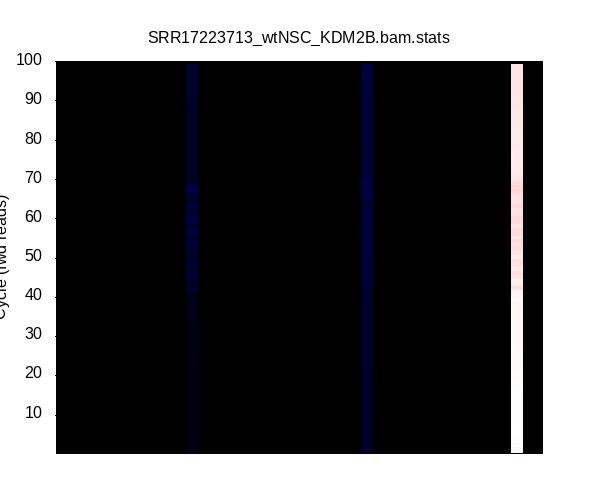 
            set terminal png size 600,500 truecolor
            set output "SRR17223713_wtNSC_KDM2B_stats/quals-hm.png"
            unset key
            unset colorbox
            set palette defined (0 0 0 0, 1 0 0 1, 3 0 1 0, 4 1 0 0, 6 1 1 1)
            set cbrange [0:38186264]
            set yrange  [0:100]
            set xrange  [0:39]
            set view map
            set multiplot
            set rmargin 0
            set lmargin 0
            set tmargin 0
            set bmargin 0
            
            set obj 1 rectangle behind from first 0,0 to first 39,100
            set obj 1 fillstyle solid 1.0 fillcolor rgbcolor "black"
            set ylabel "Cycle (fwd reads)" offset character -1,0
            unset ytics
            set ytics ("10" 10,"20" 20,"30" 30,"40" 40,"50" 50,"60" 60,"70" 70,"80" 80,"90" 90,"100" 100)
            unset xtics
            set title "SRR17223713_wtNSC_KDM2B.bam.stats" noenhanced
            splot '-' matrix with image
        	0	0	0	0	0	0	0	0	0	0	0	703515	0	0	0	0	0	0	0	0	0	0	0	0	0	1043961	0	0	0	0	0	0	0	0	0	0	0	37649070	0
	0	0	8800	0	0	0	0	0	0	0	0	536002	0	0	0	0	0	0	0	0	0	0	0	0	0	1022281	0	0	0	0	0	0	0	0	0	0	0	37829463	0
	0	0	914	0	0	0	0	0	0	0	0	447885	0	0	0	0	0	0	0	0	0	0	0	0	0	930938	0	0	0	0	0	0	0	0	0	0	0	38016809	0
	0	0	0	0	0	0	0	0	0	0	0	394189	0	0	0	0	0	0	0	0	0	0	0	0	0	889369	0	0	0	0	0	0	0	0	0	0	0	38112988	0
	0	0	0	0	0	0	0	0	0	0	0	372652	0	0	0	0	0	0	0	0	0	0	0	0	0	872189	0	0	0	0	0	0	0	0	0	0	0	38151705	0
	0	0	0	0	0	0	0	0	0	0	0	355498	0	0	0	0	0	0	0	0	0	0	0	0	0	854784	0	0	0	0	0	0	0	0	0	0	0	38186264	0
	0	0	0	0	0	0	0	0	0	0	0	360073	0	0	0	0	0	0	0	0	0	0	0	0	0	898652	0	0	0	0	0	0	0	0	0	0	0	38137821	0
	0	0	0	0	0	0	0	0	0	0	0	344951	0	0	0	0	0	0	0	0	0	0	0	0	0	884862	0	0	0	0	0	0	0	0	0	0	0	38166733	0
	0	0	0	0	0	0	0	0	0	0	0	351170	0	0	0	0	0	0	0	0	0	0	0	0	0	886257	0	0	0	0	0	0	0	0	0	0	0	38159119	0
	0	0	0	0	0	0	0	0	0	0	0	356302	0	0	0	0	0	0	0	0	0	0	0	0	0	928757	0	0	0	0	0	0	0	0	0	0	0	38111487	0
	0	0	572	0	0	0	0	0	0	0	0	363037	0	0	0	0	0	0	0	0	0	0	0	0	0	917428	0	0	0	0	0	0	0	0	0	0	0	38115509	0
	0	0	0	0	0	0	0	0	0	0	0	359884	0	0	0	0	0	0	0	0	0	0	0	0	0	913324	0	0	0	0	0	0	0	0	0	0	0	38123338	0
	0	0	388	0	0	0	0	0	0	0	0	362130	0	0	0	0	0	0	0	0	0	0	0	0	0	929906	0	0	0	0	0	0	0	0	0	0	0	38104122	0
	0	0	0	0	0	0	0	0	0	0	0	367856	0	0	0	0	0	0	0	0	0	0	0	0	0	945636	0	0	0	0	0	0	0	0	0	0	0	38083054	0
	0	0	0	0	0	0	0	0	0	0	0	369595	0	0	0	0	0	0	0	0	0	0	0	0	0	949206	0	0	0	0	0	0	0	0	0	0	0	38077745	0
	0	0	0	0	0	0	0	0	0	0	0	367845	0	0	0	0	0	0	0	0	0	0	0	0	0	939507	0	0	0	0	0	0	0	0	0	0	0	38089194	0
	0	0	0	0	0	0	0	0	0	0	0	376086	0	0	0	0	0	0	0	0	0	0	0	0	0	949261	0	0	0	0	0	0	0	0	0	0	0	38071199	0
	0	0	0	0	0	0	0	0	0	0	0	379216	0	0	0	0	0	0	0	0	0	0	0	0	0	964582	0	0	0	0	0	0	0	0	0	0	0	38052748	0
	0	0	0	0	0	0	0	0	0	0	0	377164	0	0	0	0	0	0	0	0	0	0	0	0	0	959914	0	0	0	0	0	0	0	0	0	0	0	38059468	0
	0	0	0	0	0	0	0	0	0	0	0	403225	0	0	0	0	0	0	0	0	0	0	0	0	0	1000665	0	0	0	0	0	0	0	0	0	0	0	37992656	0
	0	0	0	0	0	0	0	0	0	0	0	386943	0	0	0	0	0	0	0	0	0	0	0	0	0	963305	0	0	0	0	0	0	0	0	0	0	0	38046298	0
	0	0	0	0	0	0	0	0	0	0	0	407286	0	0	0	0	0	0	0	0	0	0	0	0	0	1004734	0	0	0	0	0	0	0	0	0	0	0	37984526	0
	0	0	0	0	0	0	0	0	0	0	0	403124	0	0	0	0	0	0	0	0	0	0	0	0	0	999608	0	0	0	0	0	0	0	0	0	0	0	37993814	0
	0	0	0	0	0	0	0	0	0	0	0	421343	0	0	0	0	0	0	0	0	0	0	0	0	0	1023048	0	0	0	0	0	0	0	0	0	0	0	37952155	0
	0	0	0	0	0	0	0	0	0	0	0	433976	0	0	0	0	0	0	0	0	0	0	0	0	0	1040883	0	0	0	0	0	0	0	0	0	0	0	37921687	0
	0	0	0	0	0	0	0	0	0	0	0	480313	0	0	0	0	0	0	0	0	0	0	0	0	0	1037500	0	0	0	0	0	0	0	0	0	0	0	37878733	0
	0	0	0	0	0	0	0	0	0	0	0	490255	0	0	0	0	0	0	0	0	0	0	0	0	0	1041865	0	0	0	0	0	0	0	0	0	0	0	37864426	0
	0	0	0	0	0	0	0	0	0	0	0	488342	0	0	0	0	0	0	0	0	0	0	0	0	0	1034961	0	0	0	0	0	0	0	0	0	0	0	37873243	0
	0	0	0	0	0	0	0	0	0	0	0	501009	0	0	0	0	0	0	0	0	0	0	0	0	0	1037168	0	0	0	0	0	0	0	0	0	0	0	37858369	0
	0	0	0	0	0	0	0	0	0	0	0	522323	0	0	0	0	0	0	0	0	0	0	0	0	0	1069795	0	0	0	0	0	0	0	0	0	0	0	37804428	0
	0	0	0	0	0	0	0	0	0	0	0	521161	0	0	0	0	0	0	0	0	0	0	0	0	0	1072359	0	0	0	0	0	0	0	0	0	0	0	37803026	0
	0	0	0	0	0	0	0	0	0	0	0	526053	0	0	0	0	0	0	0	0	0	0	0	0	0	1076785	0	0	0	0	0	0	0	0	0	0	0	37793708	0
	0	0	0	0	0	0	0	0	0	0	0	533948	0	0	0	0	0	0	0	0	0	0	0	0	0	1071059	0	0	0	0	0	0	0	0	0	0	0	37791539	0
	0	0	0	0	0	0	0	0	0	0	0	545239	0	0	0	0	0	0	0	0	0	0	0	0	0	1081101	0	0	0	0	0	0	0	0	0	0	0	37770206	0
	0	0	0	0	0	0	0	0	0	0	0	556053	0	0	0	0	0	0	0	0	0	0	0	0	0	1081714	0	0	0	0	0	0	0	0	0	0	0	37758779	0
	0	0	0	0	0	0	0	0	0	0	0	567654	0	0	0	0	0	0	0	0	0	0	0	0	0	1094265	0	0	0	0	0	0	0	0	0	0	0	37734627	0
	0	0	0	0	0	0	0	0	0	0	0	574665	0	0	0	0	0	0	0	0	0	0	0	0	0	1119945	0	0	0	0	0	0	0	0	0	0	0	37701936	0
	0	0	0	0	0	0	0	0	0	0	0	578217	0	0	0	0	0	0	0	0	0	0	0	0	0	1102660	0	0	0	0	0	0	0	0	0	0	0	37715669	0
	0	0	35	0	0	0	0	0	0	0	0	595107	0	0	0	0	0	0	0	0	0	0	0	0	0	1111970	0	0	0	0	0	0	0	0	0	0	0	37689434	0
	0	0	0	0	0	0	0	0	0	0	0	594840	0	0	0	0	0	0	0	0	0	0	0	0	0	1139177	0	0	0	0	0	0	0	0	0	0	0	37662529	0
	0	0	17	0	0	0	0	0	0	0	0	641861	0	0	0	0	0	0	0	0	0	0	0	0	0	1197451	0	0	0	0	0	0	0	0	0	0	0	37557217	0
	0	0	0	0	0	0	0	0	0	0	0	635369	0	0	0	0	0	0	0	0	0	0	0	0	0	1137767	0	0	0	0	0	0	0	0	0	0	0	37623410	0
	0	0	0	0	0	0	0	0	0	0	0	1400131	0	0	0	0	0	0	0	0	0	0	0	0	0	1340682	0	0	0	0	0	0	0	0	0	0	0	36655733	0
	0	0	0	0	0	0	0	0	0	0	0	776635	0	0	0	0	0	0	0	0	0	0	0	0	0	1356596	0	0	0	0	0	0	0	0	0	0	0	37263315	0
	0	0	43	0	0	0	0	0	0	0	0	667719	0	0	0	0	0	0	0	0	0	0	0	0	0	1160739	0	0	0	0	0	0	0	0	0	0	0	37568045	0
	0	0	0	0	0	0	0	0	0	0	0	1228388	0	0	0	0	0	0	0	0	0	0	0	0	0	1394051	0	0	0	0	0	0	0	0	0	0	0	36774107	0
	0	0	0	0	0	0	0	0	0	0	0	1412488	0	0	0	0	0	0	0	0	0	0	0	0	0	1415904	0	0	0	0	0	0	0	0	0	0	0	36568154	0
	0	0	0	0	0	0	0	0	0	0	0	821719	0	0	0	0	0	0	0	0	0	0	0	0	0	1335256	0	0	0	0	0	0	0	0	0	0	0	37239571	0
	0	0	0	0	0	0	0	0	0	0	0	1260165	0	0	0	0	0	0	0	0	0	0	0	0	0	1412096	0	0	0	0	0	0	0	0	0	0	0	36724285	0
	0	0	0	0	0	0	0	0	0	0	0	1206596	0	0	0	0	0	0	0	0	0	0	0	0	0	1548062	0	0	0	0	0	0	0	0	0	0	0	36641888	0
	0	0	0	0	0	0	0	0	0	0	0	802954	0	0	0	0	0	0	0	0	0	0	0	0	0	1368228	0	0	0	0	0	0	0	0	0	0	0	37225364	0
	0	0	0	0	0	0	0	0	0	0	0	930917	0	0	0	0	0	0	0	0	0	0	0	0	0	1520751	0	0	0	0	0	0	0	0	0	0	0	36944878	0
	0	0	0	0	0	0	0	0	0	0	0	1386851	0	0	0	0	0	0	0	0	0	0	0	0	0	1451181	0	0	0	0	0	0	0	0	0	0	0	36558514	0
	0	0	0	0	0	0	0	0	0	0	0	1281579	0	0	0	0	0	0	0	0	0	0	0	0	0	1515258	0	0	0	0	0	0	0	0	0	0	0	36599709	0
	0	0	0	0	0	0	0	0	0	0	0	1529118	0	0	0	0	0	0	0	0	0	0	0	0	0	1430747	0	0	0	0	0	0	0	0	0	0	0	36436681	0
	0	0	0	0	0	0	0	0	0	0	0	1078381	0	0	0	0	0	0	0	0	0	0	0	0	0	1462551	0	0	0	0	0	0	0	0	0	0	0	36855614	0
	0	0	0	0	0	0	0	0	0	0	0	1548890	0	0	0	0	0	0	0	0	0	0	0	0	0	1440443	0	0	0	0	0	0	0	0	0	0	0	36407213	0
	0	0	0	0	0	0	0	0	0	0	0	1638199	0	0	0	0	0	0	0	0	0	0	0	0	0	1436512	0	0	0	0	0	0	0	0	0	0	0	36321835	0
	0	0	0	0	0	0	0	0	0	0	0	995924	0	0	0	0	0	0	0	0	0	0	0	0	0	1448236	0	0	0	0	0	0	0	0	0	0	0	36952386	0
	0	0	0	0	0	0	0	0	0	0	0	1423578	0	0	0	0	0	0	0	0	0	0	0	0	0	1521467	0	0	0	0	0	0	0	0	0	0	0	36451501	0
	0	0	2294	0	0	0	0	0	0	0	0	1747753	0	0	0	0	0	0	0	0	0	0	0	0	0	1336614	0	0	0	0	0	0	0	0	0	0	0	36309885	0
	0	0	0	0	0	0	0	0	0	0	0	1198310	0	0	0	0	0	0	0	0	0	0	0	0	0	1484772	0	0	0	0	0	0	0	0	0	0	0	36713464	0
	0	0	0	0	0	0	0	0	0	0	0	1094573	0	0	0	0	0	0	0	0	0	0	0	0	0	1512942	0	0	0	0	0	0	0	0	0	0	0	36789031	0
	0	0	0	0	0	0	0	0	0	0	0	1704200	0	0	0	0	0	0	0	0	0	0	0	0	0	1370573	0	0	0	0	0	0	0	0	0	0	0	36321773	0
	0	0	406	0	0	0	0	0	0	0	0	1106049	0	0	0	0	0	0	0	0	0	0	0	0	0	1588592	0	0	0	0	0	0	0	0	0	0	0	36701499	0
	0	0	0	0	0	0	0	0	0	0	0	1003578	0	0	0	0	0	0	0	0	0	0	0	0	0	1618190	0	0	0	0	0	0	0	0	0	0	0	36774778	0
	0	0	0	0	0	0	0	0	0	0	0	1097119	0	0	0	0	0	0	0	0	0	0	0	0	0	1673067	0	0	0	0	0	0	0	0	0	0	0	36626360	0
	0	0	0	0	0	0	0	0	0	0	0	1860928	0	0	0	0	0	0	0	0	0	0	0	0	0	1448173	0	0	0	0	0	0	0	0	0	0	0	36087445	0
	0	0	993	0	0	0	0	0	0	0	0	1625187	0	0	0	0	0	0	0	0	0	0	0	0	0	1582628	0	0	0	0	0	0	0	0	0	0	0	36187738	0
	0	0	0	0	0	0	0	0	0	0	0	1092589	0	0	0	0	0	0	0	0	0	0	0	0	0	1804596	0	0	0	0	0	0	0	0	0	0	0	36499361	0
	0	0	0	0	0	0	0	0	0	0	0	934130	0	0	0	0	0	0	0	0	0	0	0	0	0	1584903	0	0	0	0	0	0	0	0	0	0	0	36877513	0
	0	0	0	0	0	0	0	0	0	0	0	882935	0	0	0	0	0	0	0	0	0	0	0	0	0	1428266	0	0	0	0	0	0	0	0	0	0	0	37085345	0
	0	0	0	0	0	0	0	0	0	0	0	873134	0	0	0	0	0	0	0	0	0	0	0	0	0	1363306	0	0	0	0	0	0	0	0	0	0	0	37160106	0
	0	0	0	0	0	0	0	0	0	0	0	855533	0	0	0	0	0	0	0	0	0	0	0	0	0	1305107	0	0	0	0	0	0	0	0	0	0	0	37235906	0
	0	0	1	0	0	0	0	0	0	0	0	871840	0	0	0	0	0	0	0	0	0	0	0	0	0	1319367	0	0	0	0	0	0	0	0	0	0	0	37205338	0
	0	0	0	0	0	0	0	0	0	0	0	889189	0	0	0	0	0	0	0	0	0	0	0	0	0	1332721	0	0	0	0	0	0	0	0	0	0	0	37174636	0
	0	0	0	0	0	0	0	0	0	0	0	892392	0	0	0	0	0	0	0	0	0	0	0	0	0	1324331	0	0	0	0	0	0	0	0	0	0	0	37179823	0
	0	0	0	0	0	0	0	0	0	0	0	891814	0	0	0	0	0	0	0	0	0	0	0	0	0	1323538	0	0	0	0	0	0	0	0	0	0	0	37181194	0
	0	0	255	0	0	0	0	0	0	0	0	890124	0	0	0	0	0	0	0	0	0	0	0	0	0	1309072	0	0	0	0	0	0	0	0	0	0	0	37197095	0
	0	0	0	0	0	0	0	0	0	0	0	907693	0	0	0	0	0	0	0	0	0	0	0	0	0	1329331	0	0	0	0	0	0	0	0	0	0	0	37159522	0
	0	0	0	0	0	0	0	0	0	0	0	923590	0	0	0	0	0	0	0	0	0	0	0	0	0	1344603	0	0	0	0	0	0	0	0	0	0	0	37128353	0
	0	0	0	0	0	0	0	0	0	0	0	918082	0	0	0	0	0	0	0	0	0	0	0	0	0	1331643	0	0	0	0	0	0	0	0	0	0	0	37146821	0
	0	0	178	0	0	0	0	0	0	0	0	927237	0	0	0	0	0	0	0	0	0	0	0	0	0	1337967	0	0	0	0	0	0	0	0	0	0	0	37131164	0
	0	0	0	0	0	0	0	0	0	0	0	946109	0	0	0	0	0	0	0	0	0	0	0	0	0	1357660	0	0	0	0	0	0	0	0	0	0	0	37092777	0
	0	0	0	0	0	0	0	0	0	0	0	958014	0	0	0	0	0	0	0	0	0	0	0	0	0	1368609	0	0	0	0	0	0	0	0	0	0	0	37069923	0
	0	0	0	0	0	0	0	0	0	0	0	968172	0	0	0	0	0	0	0	0	0	0	0	0	0	1384269	0	0	0	0	0	0	0	0	0	0	0	37044105	0
	0	0	0	0	0	0	0	0	0	0	0	976158	0	0	0	0	0	0	0	0	0	0	0	0	0	1380637	0	0	0	0	0	0	0	0	0	0	0	37039751	0
	0	0	0	0	0	0	0	0	0	0	0	976571	0	0	0	0	0	0	0	0	0	0	0	0	0	1372977	0	0	0	0	0	0	0	0	0	0	0	37046998	0
	0	0	59	0	0	0	0	0	0	0	0	978438	0	0	0	0	0	0	0	0	0	0	0	0	0	1367800	0	0	0	0	0	0	0	0	0	0	0	37050249	0
	0	0	0	0	0	0	0	0	0	0	0	1000573	0	0	0	0	0	0	0	0	0	0	0	0	0	1393054	0	0	0	0	0	0	0	0	0	0	0	37002919	0
	0	0	0	0	0	0	0	0	0	0	0	1039151	0	0	0	0	0	0	0	0	0	0	0	0	0	1451380	0	0	0	0	0	0	0	0	0	0	0	36906015	0
	0	0	0	0	0	0	0	0	0	0	0	1030579	0	0	0	0	0	0	0	0	0	0	0	0	0	1430493	0	0	0	0	0	0	0	0	0	0	0	36935474	0
	0	0	0	0	0	0	0	0	0	0	0	1043149	0	0	0	0	0	0	0	0	0	0	0	0	0	1441245	0	0	0	0	0	0	0	0	0	0	0	36912152	0
	0	0	0	0	0	0	0	0	0	0	0	1044633	0	0	0	0	0	0	0	0	0	0	0	0	0	1436142	0	0	0	0	0	0	0	0	0	0	0	36915771	0
	0	0	0	0	0	0	0	0	0	0	0	1062131	0	0	0	0	0	0	0	0	0	0	0	0	0	1451985	0	0	0	0	0	0	0	0	0	0	0	36882430	0
	0	0	0	0	0	0	0	0	0	0	0	1069666	0	0	0	0	0	0	0	0	0	0	0	0	0	1458114	0	0	0	0	0	0	0	0	0	0	0	36868766	0
	0	0	3	0	0	0	0	0	0	0	0	1063998	0	0	0	0	0	0	0	0	0	0	0	0	0	1431116	0	0	0	0	0	0	0	0	0	0	0	36901429	0
	0	0	0	0	0	0	0	0	0	0	0	1077072	0	0	0	0	0	0	0	0	0	0	0	0	0	1447416	0	0	0	0	0	0	0	0	0	0	0	36872058	0
	0	0	0	0	0	0	0	0	0	0	0	1091888	0	0	0	0	0	0	0	0	0	0	0	0	0	1450826	0	0	0	0	0	0	0	0	0	0	0	36853832	0
	0	0	0	0	0	0	0	0	0	0	0	1101939	0	0	0	0	0	0	0	0	0	0	0	0	0	1469848	0	0	0	0	0	0	0	0	0	0	0	36824759	0

end
